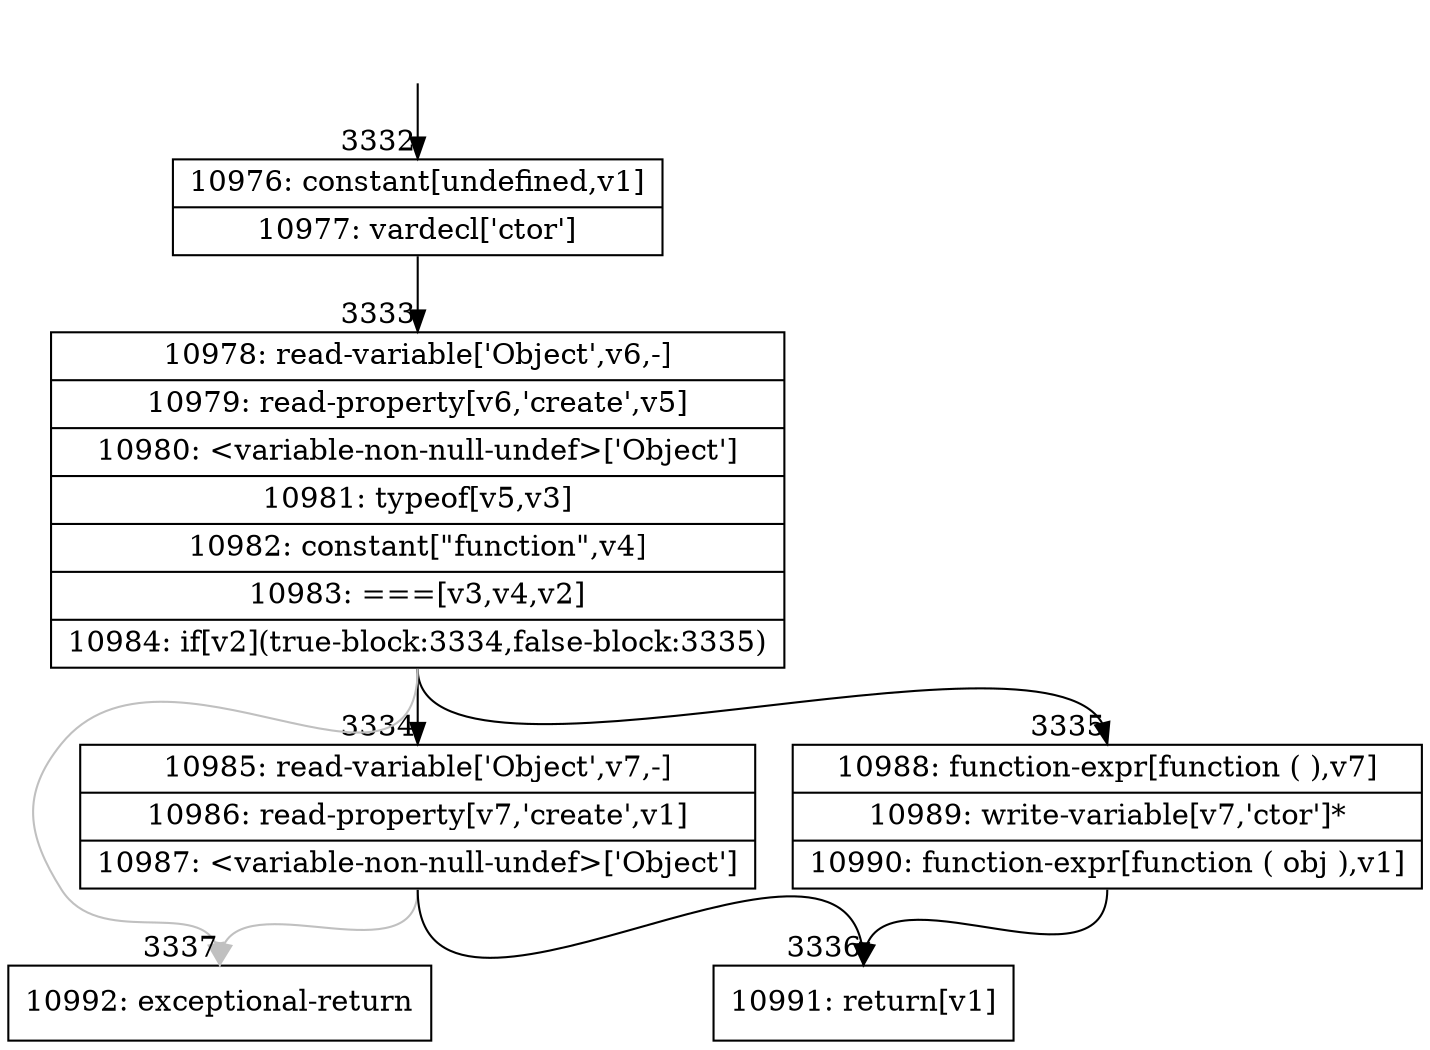 digraph {
rankdir="TD"
BB_entry260[shape=none,label=""];
BB_entry260 -> BB3332 [tailport=s, headport=n, headlabel="    3332"]
BB3332 [shape=record label="{10976: constant[undefined,v1]|10977: vardecl['ctor']}" ] 
BB3332 -> BB3333 [tailport=s, headport=n, headlabel="      3333"]
BB3333 [shape=record label="{10978: read-variable['Object',v6,-]|10979: read-property[v6,'create',v5]|10980: \<variable-non-null-undef\>['Object']|10981: typeof[v5,v3]|10982: constant[\"function\",v4]|10983: ===[v3,v4,v2]|10984: if[v2](true-block:3334,false-block:3335)}" ] 
BB3333 -> BB3334 [tailport=s, headport=n, headlabel="      3334"]
BB3333 -> BB3335 [tailport=s, headport=n, headlabel="      3335"]
BB3333 -> BB3337 [tailport=s, headport=n, color=gray, headlabel="      3337"]
BB3334 [shape=record label="{10985: read-variable['Object',v7,-]|10986: read-property[v7,'create',v1]|10987: \<variable-non-null-undef\>['Object']}" ] 
BB3334 -> BB3336 [tailport=s, headport=n, headlabel="      3336"]
BB3334 -> BB3337 [tailport=s, headport=n, color=gray]
BB3335 [shape=record label="{10988: function-expr[function ( ),v7]|10989: write-variable[v7,'ctor']*|10990: function-expr[function ( obj ),v1]}" ] 
BB3335 -> BB3336 [tailport=s, headport=n]
BB3336 [shape=record label="{10991: return[v1]}" ] 
BB3337 [shape=record label="{10992: exceptional-return}" ] 
//#$~ 2910
}
